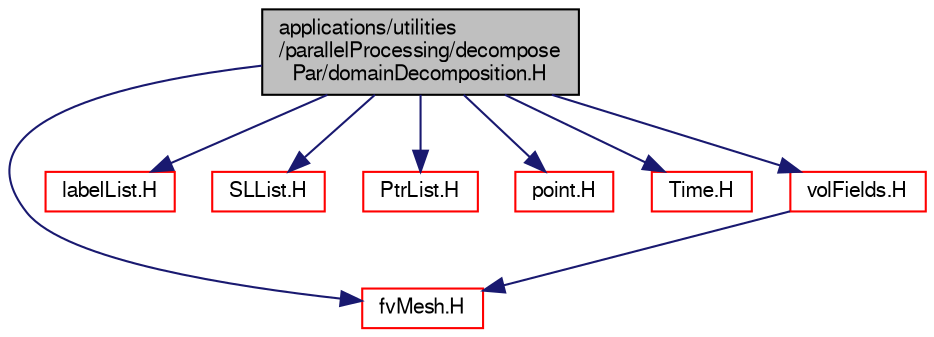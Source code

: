 digraph "applications/utilities/parallelProcessing/decomposePar/domainDecomposition.H"
{
  bgcolor="transparent";
  edge [fontname="FreeSans",fontsize="10",labelfontname="FreeSans",labelfontsize="10"];
  node [fontname="FreeSans",fontsize="10",shape=record];
  Node0 [label="applications/utilities\l/parallelProcessing/decompose\lPar/domainDecomposition.H",height=0.2,width=0.4,color="black", fillcolor="grey75", style="filled", fontcolor="black"];
  Node0 -> Node1 [color="midnightblue",fontsize="10",style="solid",fontname="FreeSans"];
  Node1 [label="fvMesh.H",height=0.2,width=0.4,color="red",URL="$a03533.html"];
  Node0 -> Node105 [color="midnightblue",fontsize="10",style="solid",fontname="FreeSans"];
  Node105 [label="labelList.H",height=0.2,width=0.4,color="red",URL="$a12380.html"];
  Node0 -> Node84 [color="midnightblue",fontsize="10",style="solid",fontname="FreeSans"];
  Node84 [label="SLList.H",height=0.2,width=0.4,color="red",URL="$a08588.html"];
  Node0 -> Node168 [color="midnightblue",fontsize="10",style="solid",fontname="FreeSans"];
  Node168 [label="PtrList.H",height=0.2,width=0.4,color="red",URL="$a08717.html"];
  Node0 -> Node90 [color="midnightblue",fontsize="10",style="solid",fontname="FreeSans"];
  Node90 [label="point.H",height=0.2,width=0.4,color="red",URL="$a12059.html"];
  Node0 -> Node268 [color="midnightblue",fontsize="10",style="solid",fontname="FreeSans"];
  Node268 [label="Time.H",height=0.2,width=0.4,color="red",URL="$a09311.html"];
  Node0 -> Node289 [color="midnightblue",fontsize="10",style="solid",fontname="FreeSans"];
  Node289 [label="volFields.H",height=0.2,width=0.4,color="red",URL="$a02750.html"];
  Node289 -> Node1 [color="midnightblue",fontsize="10",style="solid",fontname="FreeSans"];
}

